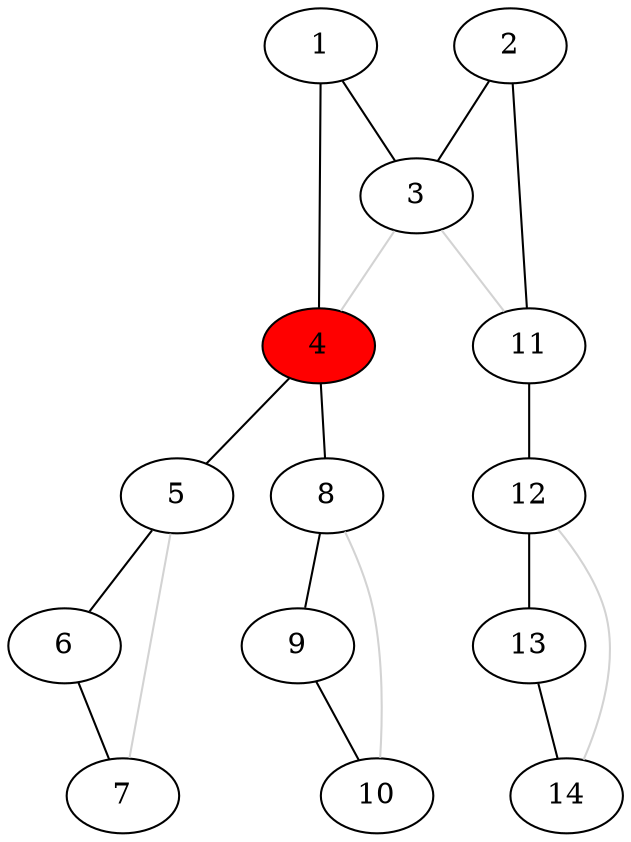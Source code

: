 graph G {
    4 [fillcolor="red", style="filled"];
    1 -- 3 
    1 -- 4 
    2 -- 3 
    2 -- 11 
    3 -- 4 [color="lightgray"];
    3 -- 11 [color="lightgray"];
    4 -- 5 
    4 -- 8 
    5 -- 6 
    5 -- 7 [color="lightgray"];
    6 -- 7 
    8 -- 9 
    8 -- 10 [color="lightgray"];
    9 -- 10 
    11 -- 12 
    12 -- 13 
    12 -- 14 [color="lightgray"];
    13 -- 14 
}